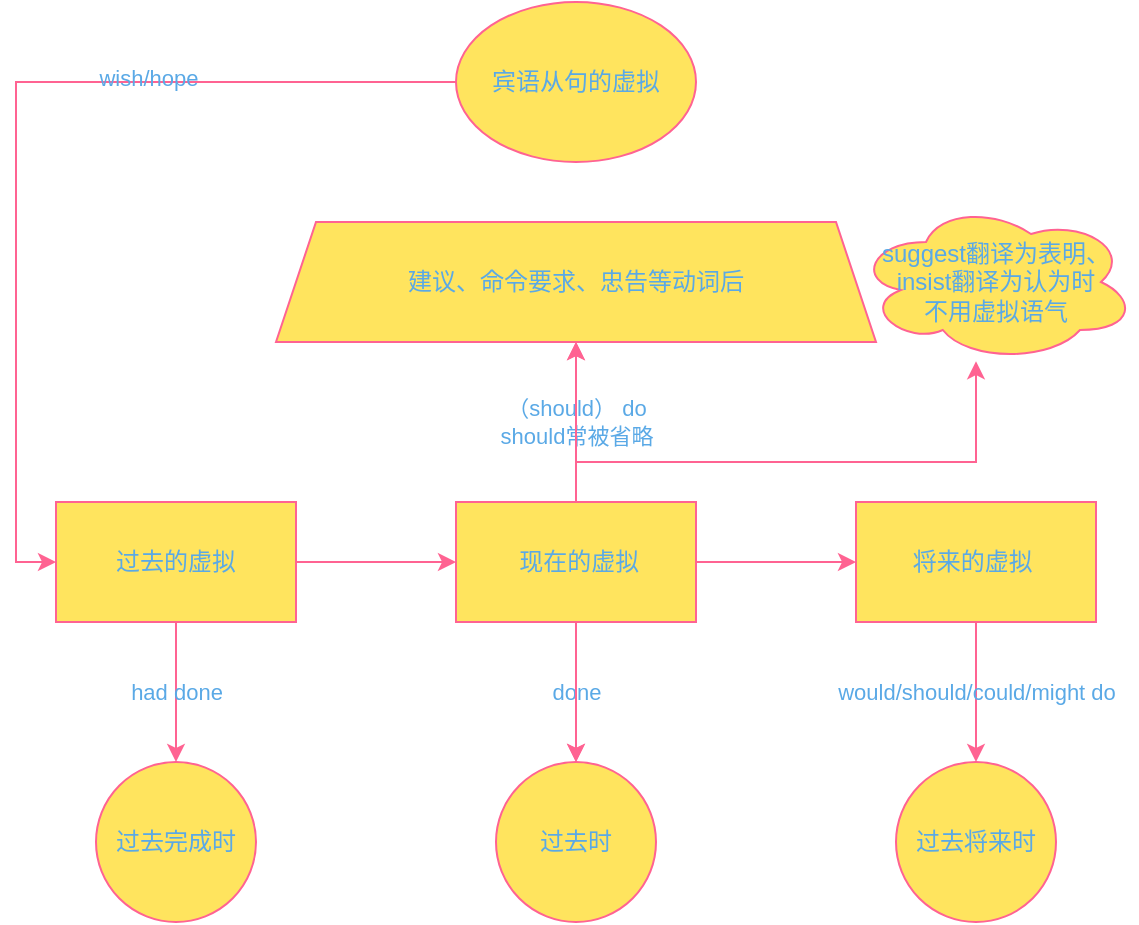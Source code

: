 <mxfile version="21.5.0" type="device">
  <diagram name="第 1 页" id="IBbFvY7GcDabCP4D4KGe">
    <mxGraphModel dx="819" dy="478" grid="1" gridSize="10" guides="1" tooltips="1" connect="1" arrows="1" fold="1" page="1" pageScale="1" pageWidth="827" pageHeight="1169" math="0" shadow="0">
      <root>
        <mxCell id="0" />
        <mxCell id="1" parent="0" />
        <mxCell id="BCa0aiZTG1ks1RrX1ghV-3" value="" style="edgeStyle=orthogonalEdgeStyle;rounded=0;orthogonalLoop=1;jettySize=auto;html=1;strokeColor=#FF6392;fontColor=default;fillColor=#FFE45E;labelBackgroundColor=none;" parent="1" source="BCa0aiZTG1ks1RrX1ghV-1" target="BCa0aiZTG1ks1RrX1ghV-2" edge="1">
          <mxGeometry relative="1" as="geometry" />
        </mxCell>
        <mxCell id="BCa0aiZTG1ks1RrX1ghV-8" value="had done" style="edgeStyle=orthogonalEdgeStyle;rounded=0;orthogonalLoop=1;jettySize=auto;html=1;strokeColor=#FF6392;fontColor=#5AA9E6;fillColor=#FFE45E;labelBackgroundColor=none;" parent="1" source="BCa0aiZTG1ks1RrX1ghV-1" target="BCa0aiZTG1ks1RrX1ghV-7" edge="1">
          <mxGeometry relative="1" as="geometry" />
        </mxCell>
        <mxCell id="BCa0aiZTG1ks1RrX1ghV-1" value="过去的虚拟" style="rounded=0;whiteSpace=wrap;html=1;strokeColor=#FF6392;fontColor=#5AA9E6;fillColor=#FFE45E;labelBackgroundColor=none;" parent="1" vertex="1">
          <mxGeometry x="140" y="300" width="120" height="60" as="geometry" />
        </mxCell>
        <mxCell id="BCa0aiZTG1ks1RrX1ghV-5" value="" style="edgeStyle=orthogonalEdgeStyle;rounded=0;orthogonalLoop=1;jettySize=auto;html=1;strokeColor=#FF6392;fontColor=default;fillColor=#FFE45E;labelBackgroundColor=none;" parent="1" source="BCa0aiZTG1ks1RrX1ghV-2" target="BCa0aiZTG1ks1RrX1ghV-4" edge="1">
          <mxGeometry relative="1" as="geometry" />
        </mxCell>
        <mxCell id="BCa0aiZTG1ks1RrX1ghV-10" value="done" style="edgeStyle=orthogonalEdgeStyle;rounded=0;orthogonalLoop=1;jettySize=auto;html=1;strokeColor=#FF6392;fontColor=#5AA9E6;fillColor=#FFE45E;labelBackgroundColor=none;" parent="1" source="BCa0aiZTG1ks1RrX1ghV-2" target="BCa0aiZTG1ks1RrX1ghV-9" edge="1">
          <mxGeometry relative="1" as="geometry" />
        </mxCell>
        <mxCell id="BCa0aiZTG1ks1RrX1ghV-13" style="edgeStyle=orthogonalEdgeStyle;rounded=0;orthogonalLoop=1;jettySize=auto;html=1;strokeColor=#FF6392;fontColor=default;fillColor=#FFE45E;labelBackgroundColor=none;" parent="1" source="BCa0aiZTG1ks1RrX1ghV-2" target="BCa0aiZTG1ks1RrX1ghV-9" edge="1">
          <mxGeometry relative="1" as="geometry" />
        </mxCell>
        <mxCell id="BCa0aiZTG1ks1RrX1ghV-15" value="（should） do&lt;br&gt;should常被省略" style="edgeStyle=orthogonalEdgeStyle;rounded=0;orthogonalLoop=1;jettySize=auto;html=1;strokeColor=#FF6392;fontColor=#5AA9E6;fillColor=#FFE45E;labelBackgroundColor=none;" parent="1" source="BCa0aiZTG1ks1RrX1ghV-2" target="BCa0aiZTG1ks1RrX1ghV-14" edge="1">
          <mxGeometry relative="1" as="geometry" />
        </mxCell>
        <mxCell id="BCa0aiZTG1ks1RrX1ghV-18" value="" style="edgeStyle=orthogonalEdgeStyle;rounded=0;orthogonalLoop=1;jettySize=auto;html=1;strokeColor=#FF6392;fontColor=default;fillColor=#FFE45E;labelBackgroundColor=none;" parent="1" source="BCa0aiZTG1ks1RrX1ghV-2" target="BCa0aiZTG1ks1RrX1ghV-14" edge="1">
          <mxGeometry relative="1" as="geometry" />
        </mxCell>
        <mxCell id="BCa0aiZTG1ks1RrX1ghV-19" style="edgeStyle=orthogonalEdgeStyle;rounded=0;orthogonalLoop=1;jettySize=auto;html=1;strokeColor=#FF6392;fontColor=default;fillColor=#FFE45E;labelBackgroundColor=none;" parent="1" source="BCa0aiZTG1ks1RrX1ghV-2" target="BCa0aiZTG1ks1RrX1ghV-20" edge="1">
          <mxGeometry relative="1" as="geometry">
            <mxPoint x="600" y="210" as="targetPoint" />
            <Array as="points">
              <mxPoint x="400" y="280" />
              <mxPoint x="600" y="280" />
            </Array>
          </mxGeometry>
        </mxCell>
        <mxCell id="BCa0aiZTG1ks1RrX1ghV-2" value="&amp;nbsp;现在的虚拟" style="rounded=0;whiteSpace=wrap;html=1;strokeColor=#FF6392;fontColor=#5AA9E6;fillColor=#FFE45E;labelBackgroundColor=none;" parent="1" vertex="1">
          <mxGeometry x="340" y="300" width="120" height="60" as="geometry" />
        </mxCell>
        <mxCell id="BCa0aiZTG1ks1RrX1ghV-12" value="would/should/could/might do" style="edgeStyle=orthogonalEdgeStyle;rounded=0;orthogonalLoop=1;jettySize=auto;html=1;strokeColor=#FF6392;fontColor=#5AA9E6;fillColor=#FFE45E;labelBackgroundColor=none;" parent="1" source="BCa0aiZTG1ks1RrX1ghV-4" target="BCa0aiZTG1ks1RrX1ghV-11" edge="1">
          <mxGeometry relative="1" as="geometry" />
        </mxCell>
        <mxCell id="BCa0aiZTG1ks1RrX1ghV-4" value="将来的虚拟&amp;nbsp;" style="rounded=0;whiteSpace=wrap;html=1;strokeColor=#FF6392;fontColor=#5AA9E6;fillColor=#FFE45E;labelBackgroundColor=none;" parent="1" vertex="1">
          <mxGeometry x="540" y="300" width="120" height="60" as="geometry" />
        </mxCell>
        <mxCell id="BCa0aiZTG1ks1RrX1ghV-7" value="过去完成时" style="ellipse;whiteSpace=wrap;html=1;fillColor=#FFE45E;strokeColor=#FF6392;fontColor=#5AA9E6;rounded=0;labelBackgroundColor=none;" parent="1" vertex="1">
          <mxGeometry x="160" y="430" width="80" height="80" as="geometry" />
        </mxCell>
        <mxCell id="BCa0aiZTG1ks1RrX1ghV-9" value="过去时" style="ellipse;whiteSpace=wrap;html=1;fillColor=#FFE45E;strokeColor=#FF6392;fontColor=#5AA9E6;rounded=0;labelBackgroundColor=none;" parent="1" vertex="1">
          <mxGeometry x="360" y="430" width="80" height="80" as="geometry" />
        </mxCell>
        <mxCell id="BCa0aiZTG1ks1RrX1ghV-11" value="过去将来时" style="ellipse;whiteSpace=wrap;html=1;fillColor=#FFE45E;strokeColor=#FF6392;fontColor=#5AA9E6;rounded=0;labelBackgroundColor=none;" parent="1" vertex="1">
          <mxGeometry x="560" y="430" width="80" height="80" as="geometry" />
        </mxCell>
        <mxCell id="BCa0aiZTG1ks1RrX1ghV-14" value="建议、命令要求、忠告等动词后" style="shape=trapezoid;perimeter=trapezoidPerimeter;whiteSpace=wrap;html=1;fixedSize=1;fillColor=#FFE45E;strokeColor=#FF6392;fontColor=#5AA9E6;rounded=0;labelBackgroundColor=none;" parent="1" vertex="1">
          <mxGeometry x="250" y="160" width="300" height="60" as="geometry" />
        </mxCell>
        <mxCell id="BCa0aiZTG1ks1RrX1ghV-20" value="suggest翻译为表明、&lt;br&gt;insist翻译为认为时&lt;br&gt;不用虚拟语气" style="ellipse;shape=cloud;whiteSpace=wrap;html=1;strokeColor=#FF6392;fontColor=#5AA9E6;fillColor=#FFE45E;labelBackgroundColor=none;" parent="1" vertex="1">
          <mxGeometry x="540" y="150" width="140" height="80" as="geometry" />
        </mxCell>
        <mxCell id="dbJ6vJl_dNE0aZYvUJsi-3" style="edgeStyle=orthogonalEdgeStyle;rounded=0;orthogonalLoop=1;jettySize=auto;html=1;entryX=0;entryY=0.5;entryDx=0;entryDy=0;strokeColor=#FF6392;fontColor=default;fillColor=#FFE45E;labelBackgroundColor=none;" parent="1" source="dbJ6vJl_dNE0aZYvUJsi-2" target="BCa0aiZTG1ks1RrX1ghV-1" edge="1">
          <mxGeometry relative="1" as="geometry" />
        </mxCell>
        <mxCell id="_EqxDSzVjPLJbxXBVbrT-1" value="wish/hope" style="edgeLabel;html=1;align=center;verticalAlign=middle;resizable=0;points=[];labelBackgroundColor=none;labelBorderColor=none;fontColor=#5AA9E6;" vertex="1" connectable="0" parent="dbJ6vJl_dNE0aZYvUJsi-3">
          <mxGeometry x="-0.359" y="-2" relative="1" as="geometry">
            <mxPoint as="offset" />
          </mxGeometry>
        </mxCell>
        <mxCell id="dbJ6vJl_dNE0aZYvUJsi-2" value="宾语从句的虚拟" style="ellipse;whiteSpace=wrap;html=1;strokeColor=#FF6392;fontColor=#5AA9E6;fillColor=#FFE45E;labelBackgroundColor=none;" parent="1" vertex="1">
          <mxGeometry x="340" y="50" width="120" height="80" as="geometry" />
        </mxCell>
      </root>
    </mxGraphModel>
  </diagram>
</mxfile>

